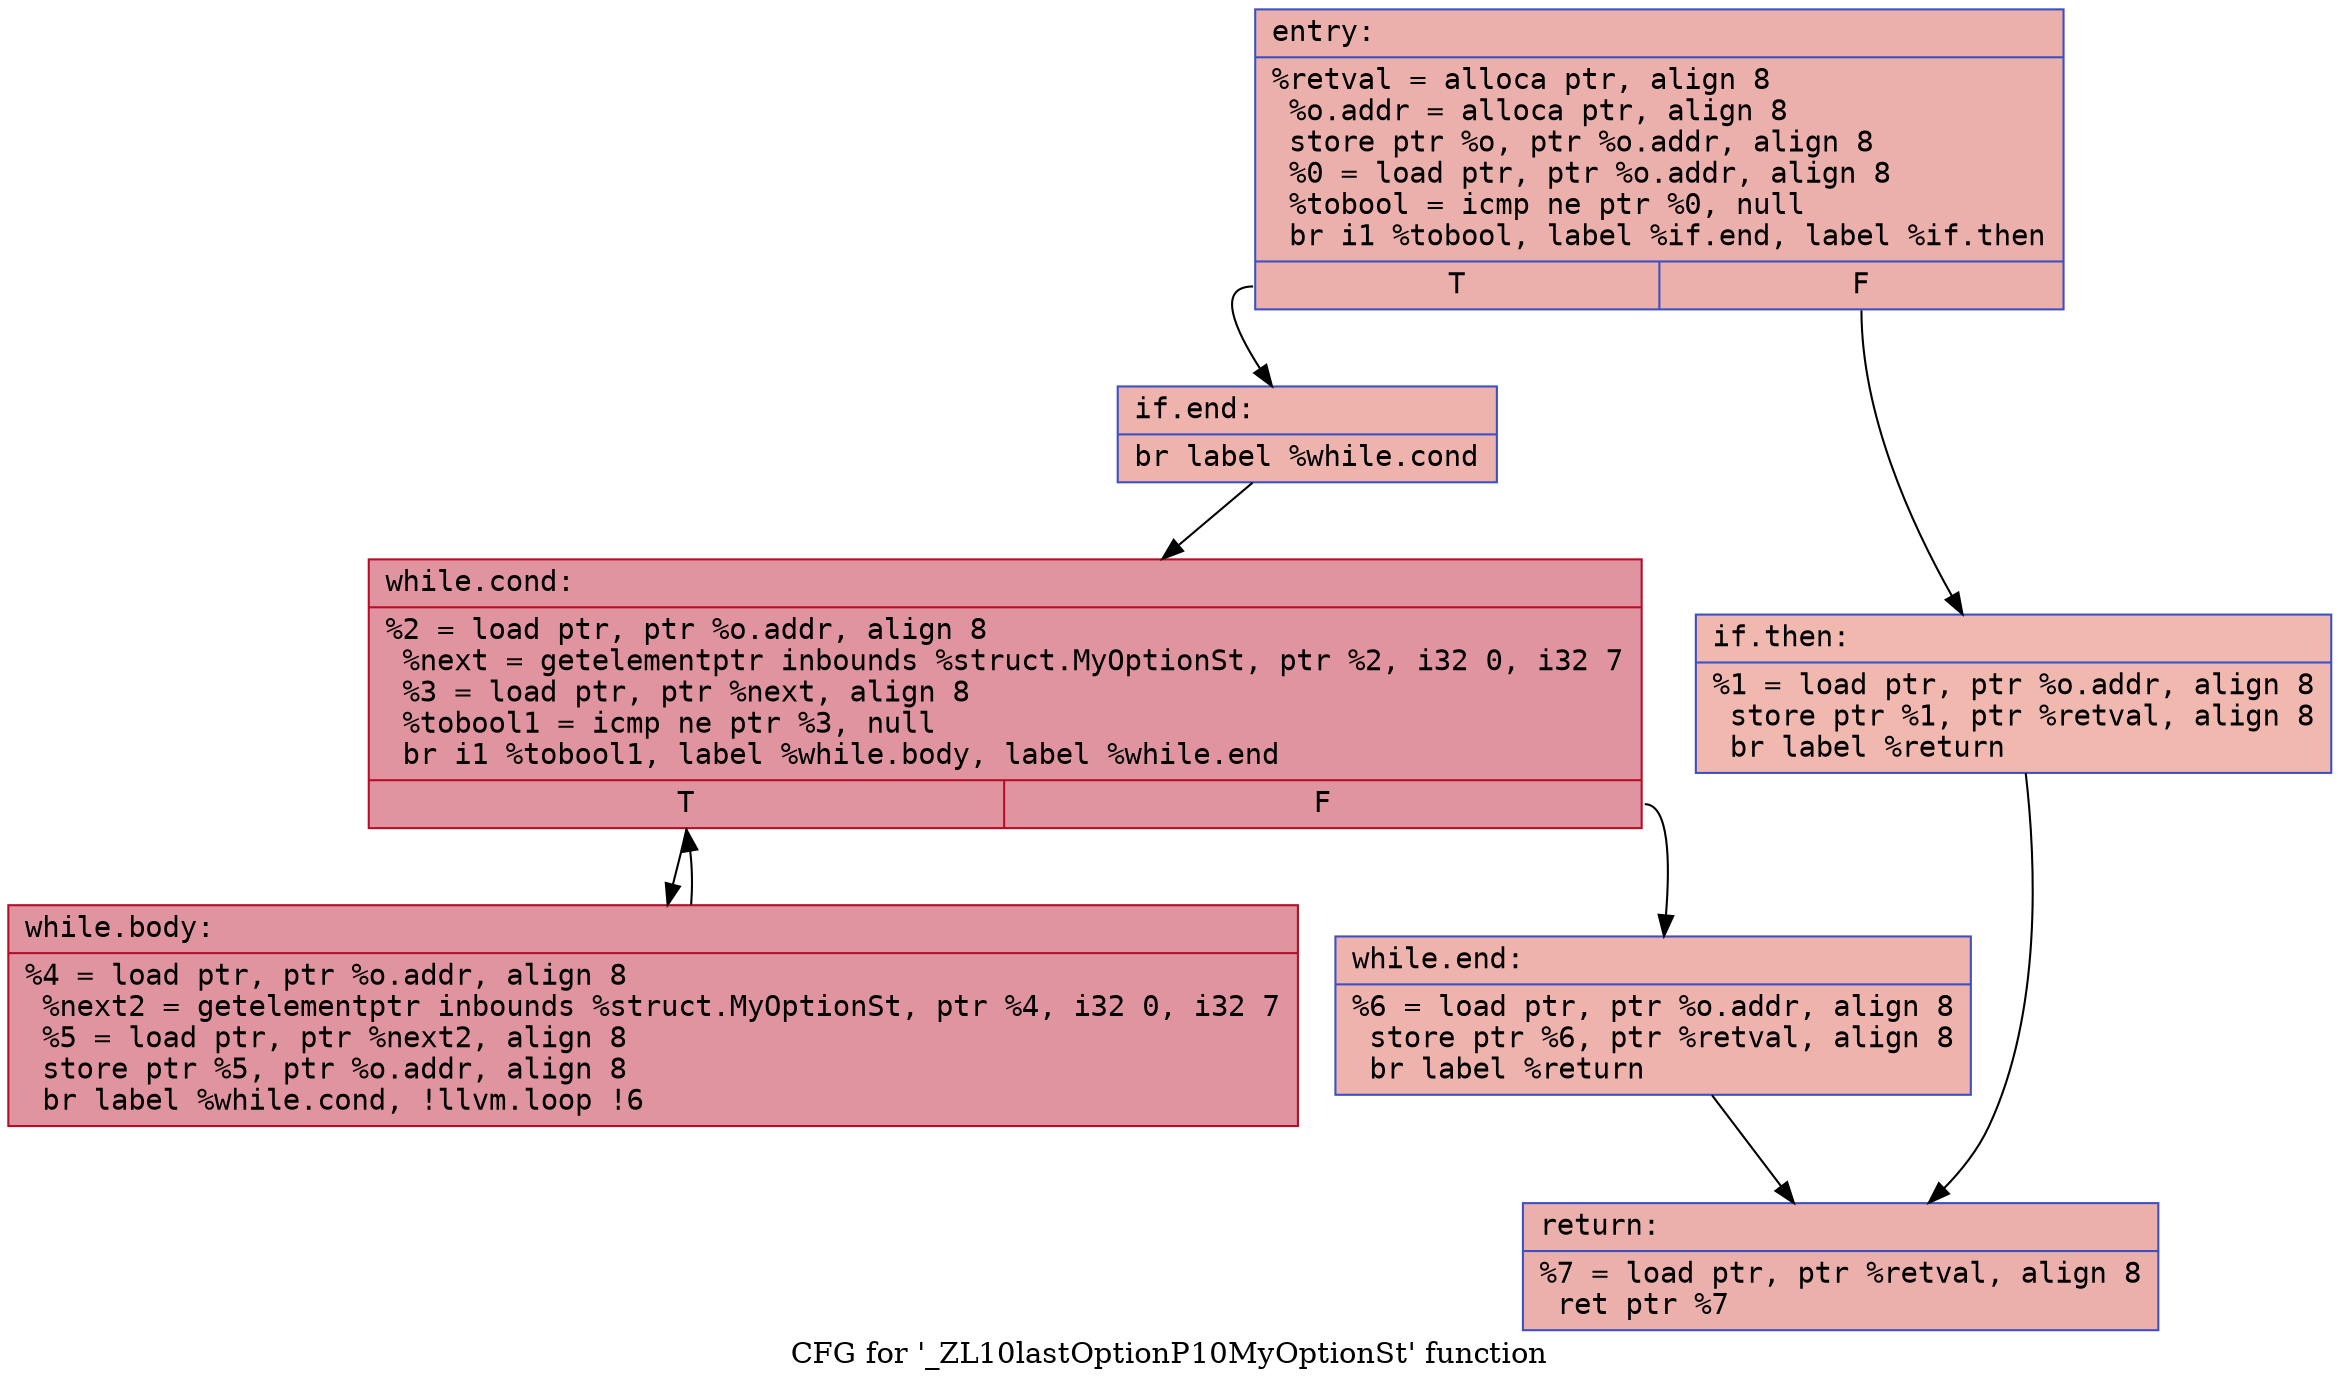 digraph "CFG for '_ZL10lastOptionP10MyOptionSt' function" {
	label="CFG for '_ZL10lastOptionP10MyOptionSt' function";

	Node0x5592ffb7ee20 [shape=record,color="#3d50c3ff", style=filled, fillcolor="#d24b4070" fontname="Courier",label="{entry:\l|  %retval = alloca ptr, align 8\l  %o.addr = alloca ptr, align 8\l  store ptr %o, ptr %o.addr, align 8\l  %0 = load ptr, ptr %o.addr, align 8\l  %tobool = icmp ne ptr %0, null\l  br i1 %tobool, label %if.end, label %if.then\l|{<s0>T|<s1>F}}"];
	Node0x5592ffb7ee20:s0 -> Node0x5592ffb84a40[tooltip="entry -> if.end\nProbability 62.50%" ];
	Node0x5592ffb7ee20:s1 -> Node0x5592ffb84ab0[tooltip="entry -> if.then\nProbability 37.50%" ];
	Node0x5592ffb84ab0 [shape=record,color="#3d50c3ff", style=filled, fillcolor="#dc5d4a70" fontname="Courier",label="{if.then:\l|  %1 = load ptr, ptr %o.addr, align 8\l  store ptr %1, ptr %retval, align 8\l  br label %return\l}"];
	Node0x5592ffb84ab0 -> Node0x5592ffb84cf0[tooltip="if.then -> return\nProbability 100.00%" ];
	Node0x5592ffb84a40 [shape=record,color="#3d50c3ff", style=filled, fillcolor="#d6524470" fontname="Courier",label="{if.end:\l|  br label %while.cond\l}"];
	Node0x5592ffb84a40 -> Node0x5592ffb84dd0[tooltip="if.end -> while.cond\nProbability 100.00%" ];
	Node0x5592ffb84dd0 [shape=record,color="#b70d28ff", style=filled, fillcolor="#b70d2870" fontname="Courier",label="{while.cond:\l|  %2 = load ptr, ptr %o.addr, align 8\l  %next = getelementptr inbounds %struct.MyOptionSt, ptr %2, i32 0, i32 7\l  %3 = load ptr, ptr %next, align 8\l  %tobool1 = icmp ne ptr %3, null\l  br i1 %tobool1, label %while.body, label %while.end\l|{<s0>T|<s1>F}}"];
	Node0x5592ffb84dd0:s0 -> Node0x5592ffb85120[tooltip="while.cond -> while.body\nProbability 96.88%" ];
	Node0x5592ffb84dd0:s1 -> Node0x5592ffb851a0[tooltip="while.cond -> while.end\nProbability 3.12%" ];
	Node0x5592ffb85120 [shape=record,color="#b70d28ff", style=filled, fillcolor="#b70d2870" fontname="Courier",label="{while.body:\l|  %4 = load ptr, ptr %o.addr, align 8\l  %next2 = getelementptr inbounds %struct.MyOptionSt, ptr %4, i32 0, i32 7\l  %5 = load ptr, ptr %next2, align 8\l  store ptr %5, ptr %o.addr, align 8\l  br label %while.cond, !llvm.loop !6\l}"];
	Node0x5592ffb85120 -> Node0x5592ffb84dd0[tooltip="while.body -> while.cond\nProbability 100.00%" ];
	Node0x5592ffb851a0 [shape=record,color="#3d50c3ff", style=filled, fillcolor="#d6524470" fontname="Courier",label="{while.end:\l|  %6 = load ptr, ptr %o.addr, align 8\l  store ptr %6, ptr %retval, align 8\l  br label %return\l}"];
	Node0x5592ffb851a0 -> Node0x5592ffb84cf0[tooltip="while.end -> return\nProbability 100.00%" ];
	Node0x5592ffb84cf0 [shape=record,color="#3d50c3ff", style=filled, fillcolor="#d24b4070" fontname="Courier",label="{return:\l|  %7 = load ptr, ptr %retval, align 8\l  ret ptr %7\l}"];
}
